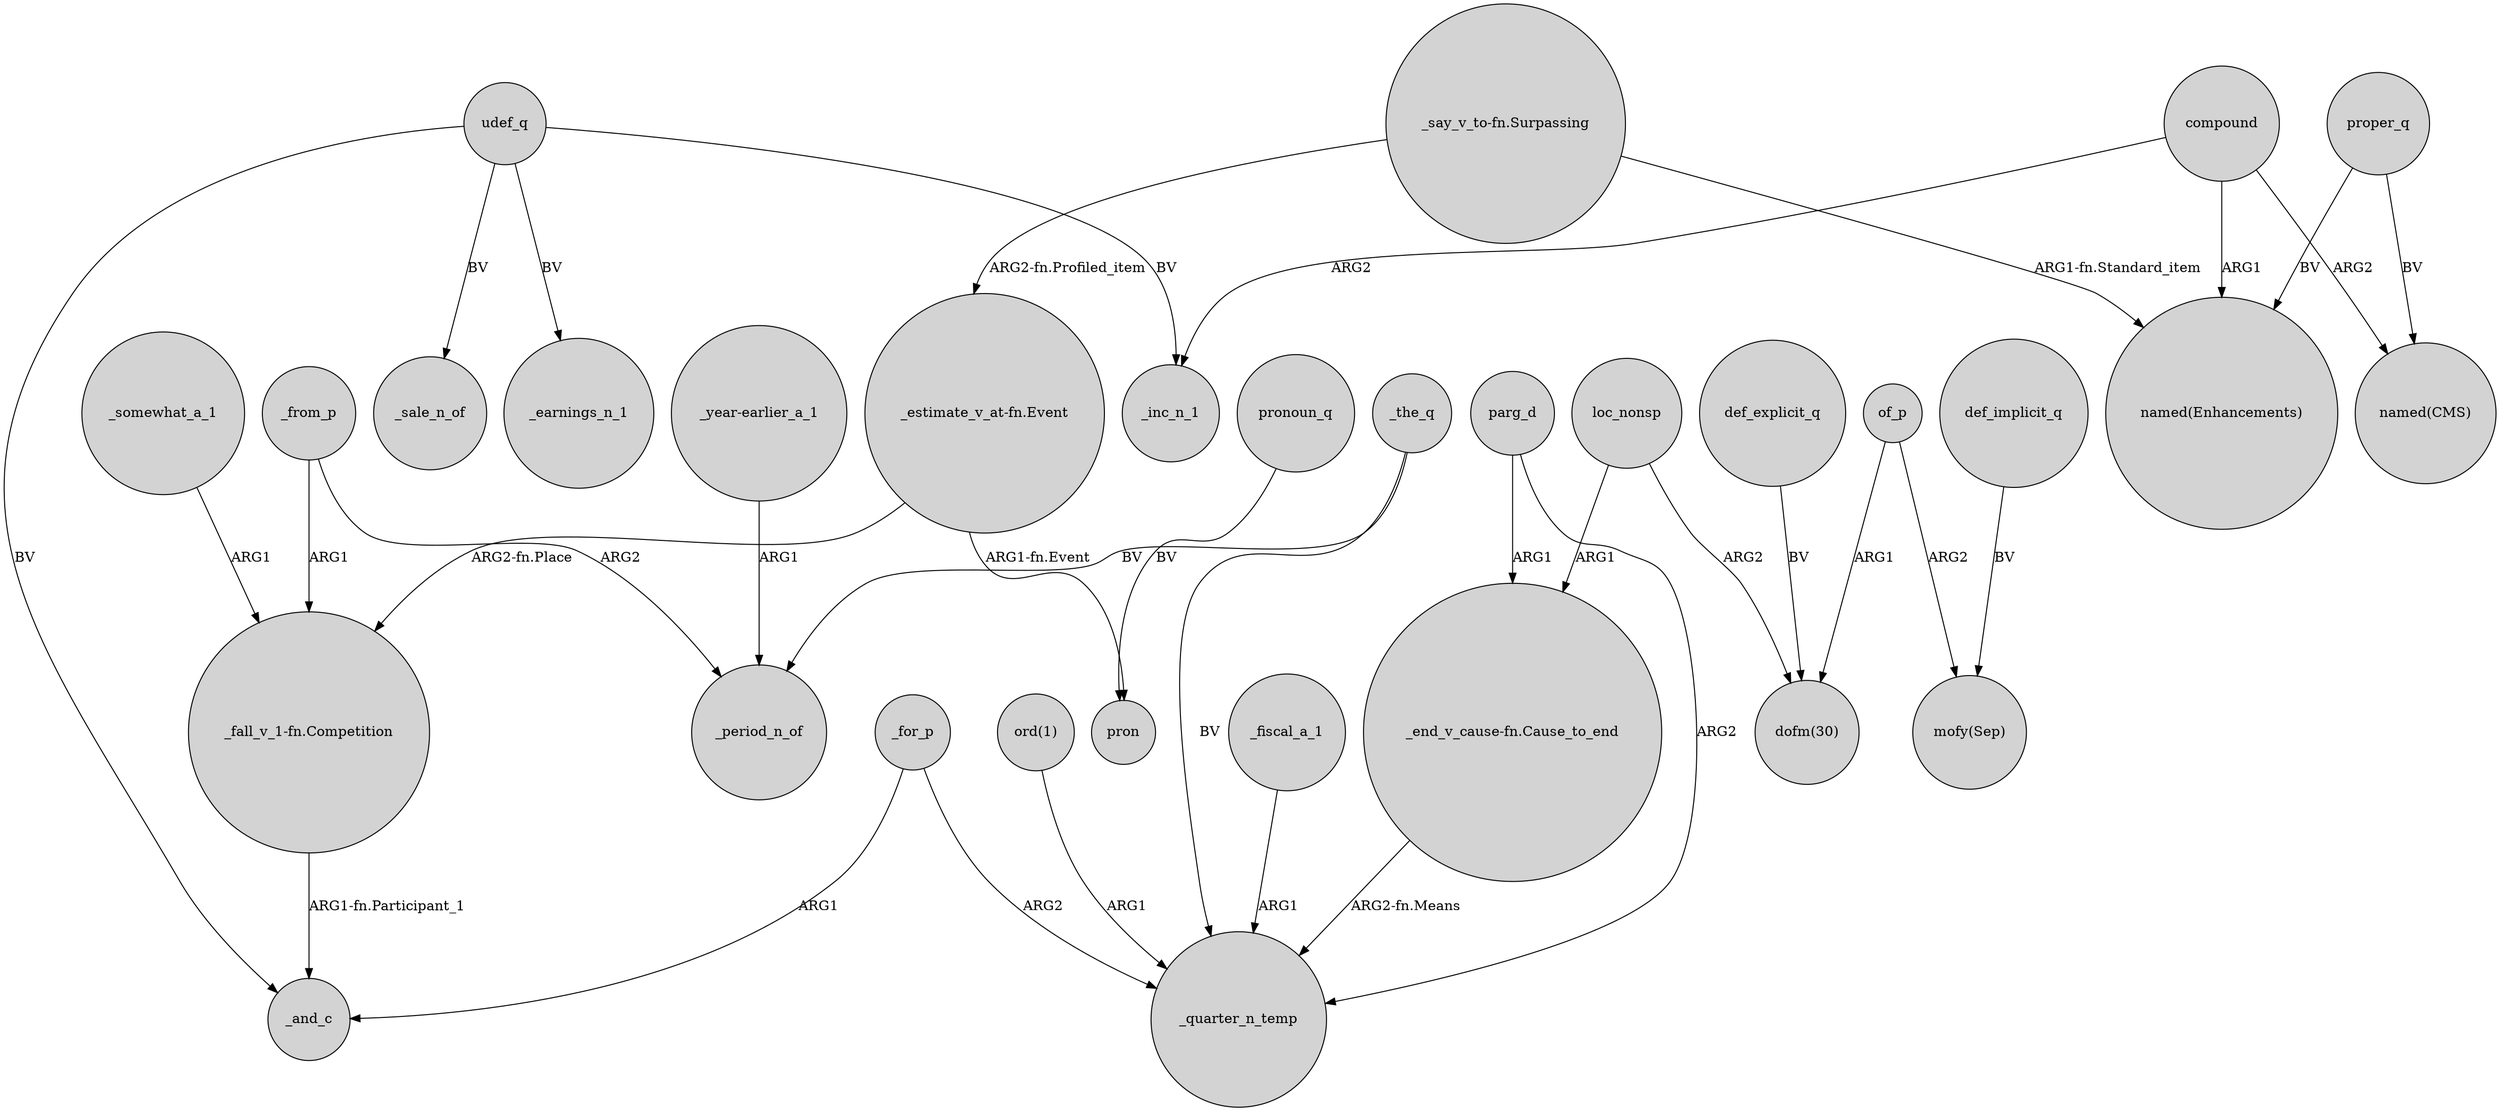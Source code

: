digraph {
	node [shape=circle style=filled]
	"_estimate_v_at-fn.Event" -> pron [label="ARG1-fn.Event"]
	parg_d -> "_end_v_cause-fn.Cause_to_end" [label=ARG1]
	_for_p -> _and_c [label=ARG1]
	compound -> "named(Enhancements)" [label=ARG1]
	_somewhat_a_1 -> "_fall_v_1-fn.Competition" [label=ARG1]
	"_year-earlier_a_1" -> _period_n_of [label=ARG1]
	_the_q -> _quarter_n_temp [label=BV]
	proper_q -> "named(Enhancements)" [label=BV]
	def_implicit_q -> "mofy(Sep)" [label=BV]
	udef_q -> _sale_n_of [label=BV]
	def_explicit_q -> "dofm(30)" [label=BV]
	udef_q -> _and_c [label=BV]
	of_p -> "mofy(Sep)" [label=ARG2]
	"_say_v_to-fn.Surpassing" -> "named(Enhancements)" [label="ARG1-fn.Standard_item"]
	_from_p -> "_fall_v_1-fn.Competition" [label=ARG1]
	pronoun_q -> pron [label=BV]
	"_say_v_to-fn.Surpassing" -> "_estimate_v_at-fn.Event" [label="ARG2-fn.Profiled_item"]
	udef_q -> _inc_n_1 [label=BV]
	compound -> _inc_n_1 [label=ARG2]
	_for_p -> _quarter_n_temp [label=ARG2]
	udef_q -> _earnings_n_1 [label=BV]
	"_estimate_v_at-fn.Event" -> "_fall_v_1-fn.Competition" [label="ARG2-fn.Place"]
	compound -> "named(CMS)" [label=ARG2]
	"ord(1)" -> _quarter_n_temp [label=ARG1]
	parg_d -> _quarter_n_temp [label=ARG2]
	proper_q -> "named(CMS)" [label=BV]
	loc_nonsp -> "_end_v_cause-fn.Cause_to_end" [label=ARG1]
	"_fall_v_1-fn.Competition" -> _and_c [label="ARG1-fn.Participant_1"]
	of_p -> "dofm(30)" [label=ARG1]
	_the_q -> _period_n_of [label=BV]
	_fiscal_a_1 -> _quarter_n_temp [label=ARG1]
	loc_nonsp -> "dofm(30)" [label=ARG2]
	"_end_v_cause-fn.Cause_to_end" -> _quarter_n_temp [label="ARG2-fn.Means"]
	_from_p -> _period_n_of [label=ARG2]
}
